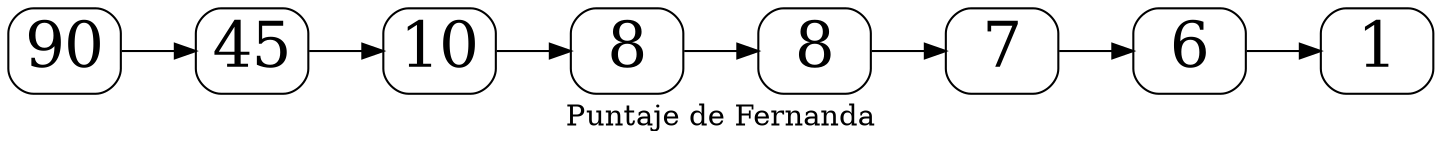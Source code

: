 digraph ScoreBoardIndividual{
rankdir=LR;
node[style=rounded,shape=box,fontsize=30];
node0[label="90"]; 
node0->node1; 
node1[label="45"]; 
node1->node2; 
node2[label="10"]; 
node2->node3; 
node3[label="8"]; 
node3->node4; 
node4[label="8"]; 
node4->node5; 
node5[label="7"]; 
node5->node6; 
node6[label="6"]; 
node6->node7; 
node7[label="1"]; 
label="Puntaje de Fernanda";
}